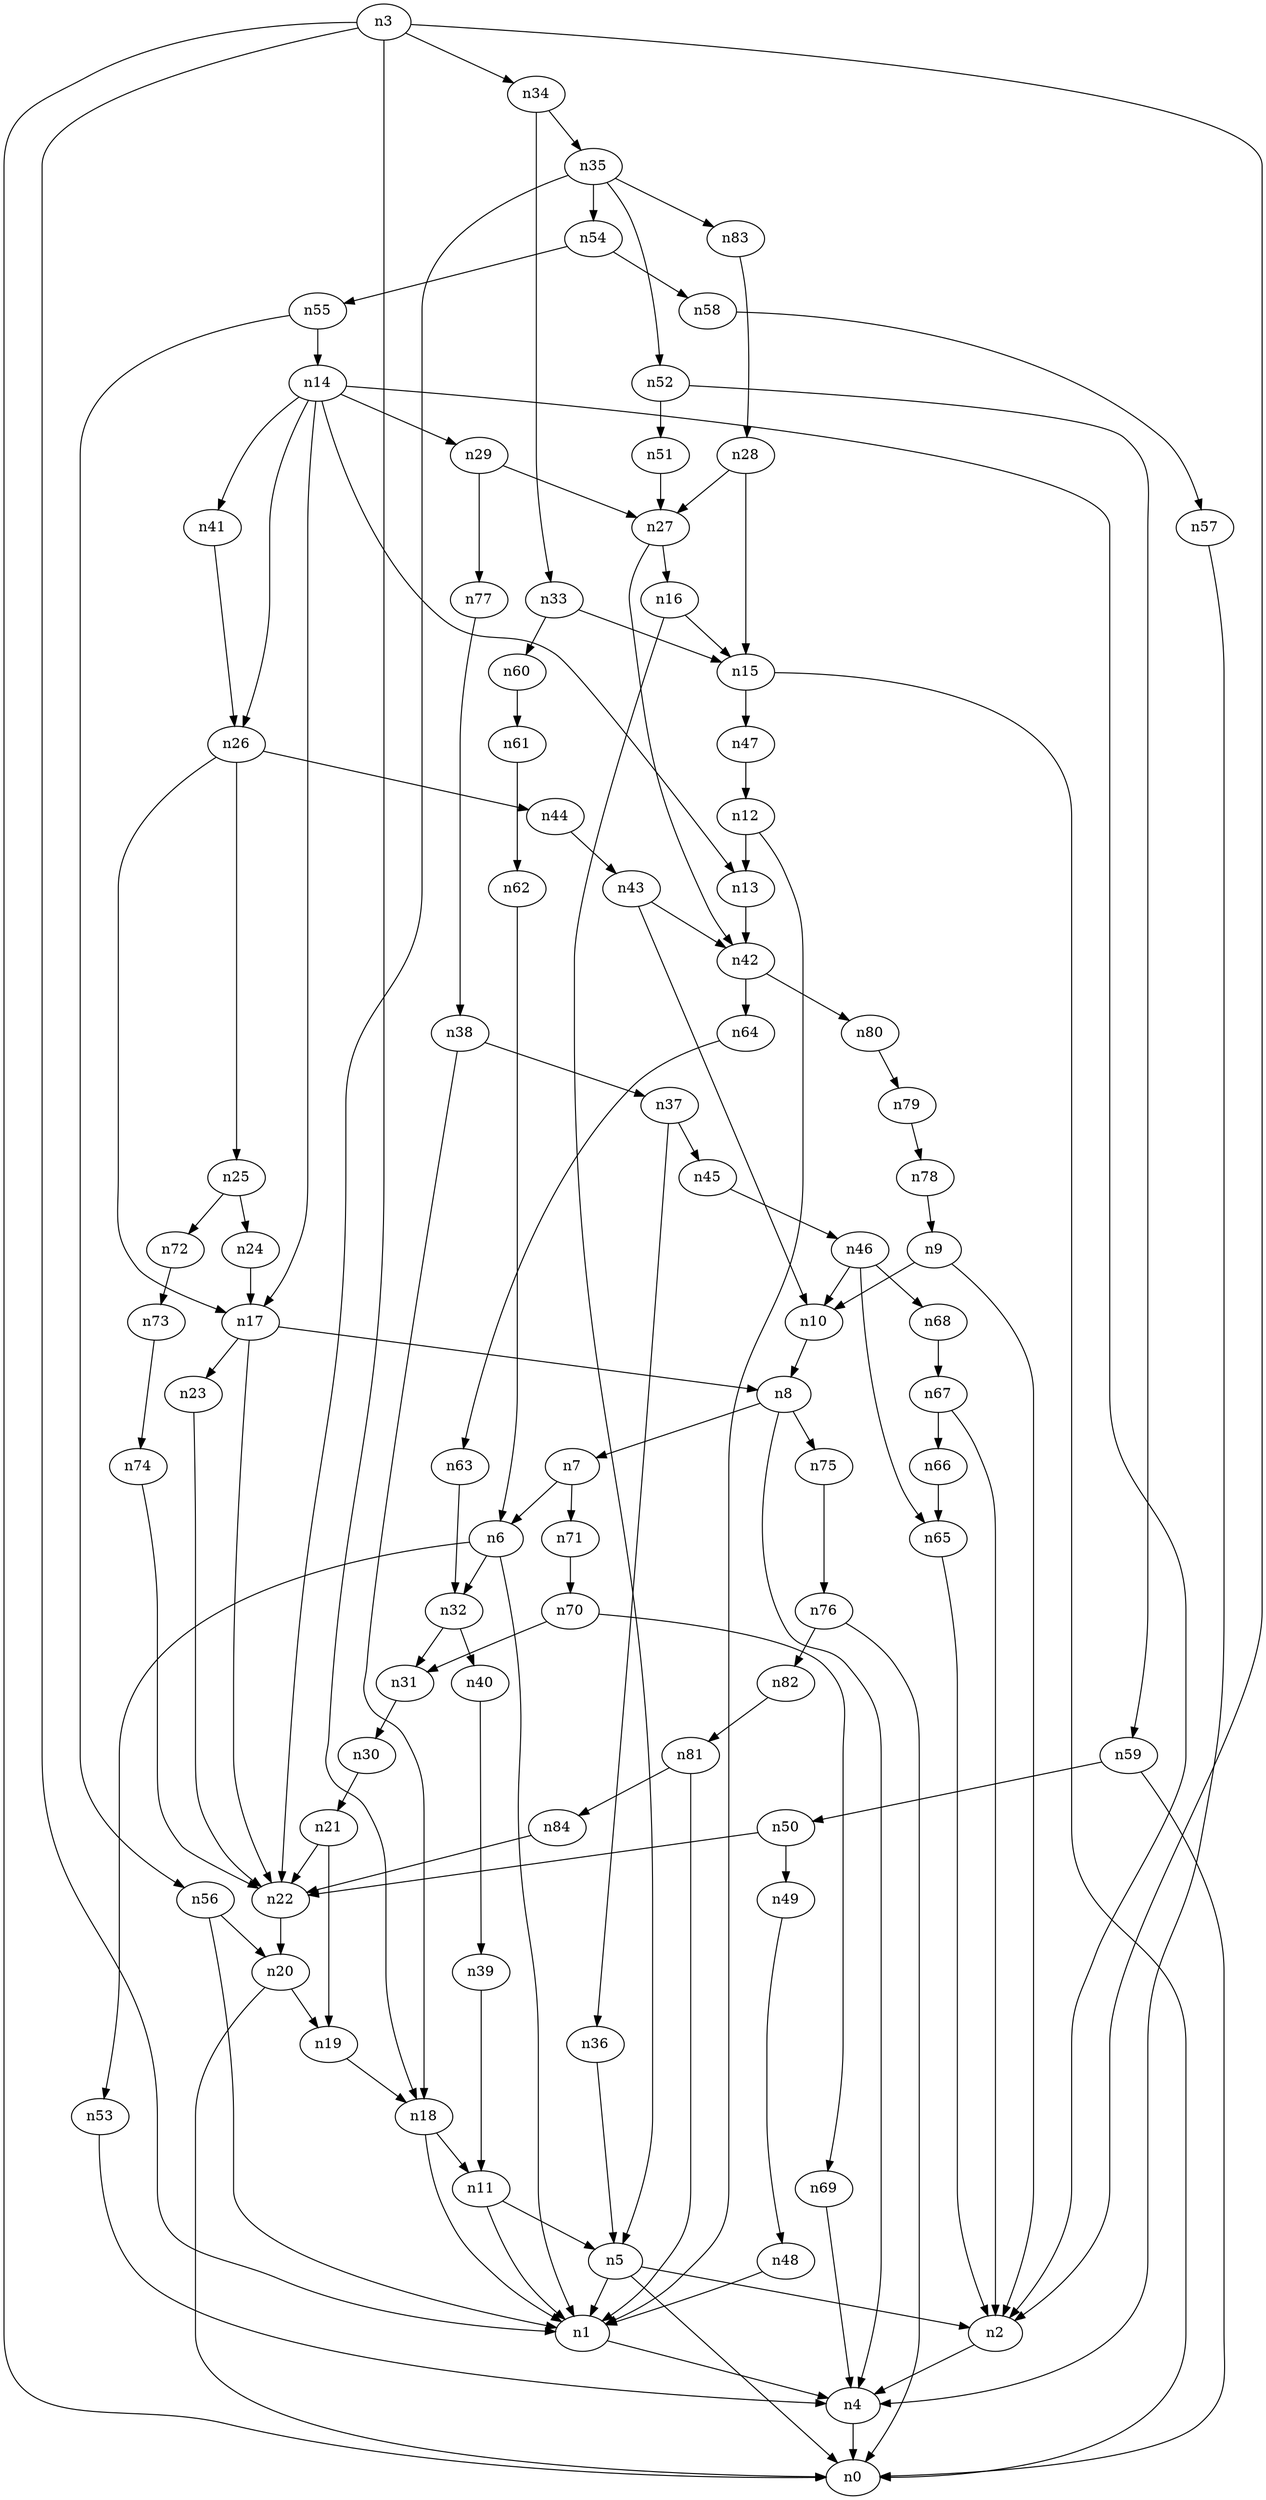 digraph G {
	n1 -> n4	 [_graphml_id=e4];
	n2 -> n4	 [_graphml_id=e7];
	n3 -> n0	 [_graphml_id=e0];
	n3 -> n1	 [_graphml_id=e3];
	n3 -> n2	 [_graphml_id=e6];
	n3 -> n18	 [_graphml_id=e65];
	n3 -> n34	 [_graphml_id=e53];
	n4 -> n0	 [_graphml_id=e1];
	n5 -> n0	 [_graphml_id=e2];
	n5 -> n1	 [_graphml_id=e5];
	n5 -> n2	 [_graphml_id=e8];
	n6 -> n1	 [_graphml_id=e9];
	n6 -> n32	 [_graphml_id=e50];
	n6 -> n53	 [_graphml_id=e83];
	n7 -> n6	 [_graphml_id=e10];
	n7 -> n71	 [_graphml_id=e113];
	n8 -> n4	 [_graphml_id=e12];
	n8 -> n7	 [_graphml_id=e11];
	n8 -> n75	 [_graphml_id=e120];
	n9 -> n2	 [_graphml_id=e13];
	n9 -> n10	 [_graphml_id=e14];
	n10 -> n8	 [_graphml_id=e15];
	n11 -> n1	 [_graphml_id=e16];
	n11 -> n5	 [_graphml_id=e17];
	n12 -> n1	 [_graphml_id=e18];
	n12 -> n13	 [_graphml_id=e19];
	n13 -> n42	 [_graphml_id=e66];
	n14 -> n2	 [_graphml_id=e21];
	n14 -> n13	 [_graphml_id=e20];
	n14 -> n17	 [_graphml_id=e25];
	n14 -> n26	 [_graphml_id=e40];
	n14 -> n29	 [_graphml_id=e45];
	n14 -> n41	 [_graphml_id=e64];
	n15 -> n0	 [_graphml_id=e22];
	n15 -> n47	 [_graphml_id=e73];
	n16 -> n5	 [_graphml_id=e24];
	n16 -> n15	 [_graphml_id=e23];
	n17 -> n8	 [_graphml_id=e26];
	n17 -> n22	 [_graphml_id=e85];
	n17 -> n23	 [_graphml_id=e34];
	n18 -> n1	 [_graphml_id=e27];
	n18 -> n11	 [_graphml_id=e36];
	n19 -> n18	 [_graphml_id=e28];
	n20 -> n0	 [_graphml_id=e30];
	n20 -> n19	 [_graphml_id=e29];
	n21 -> n19	 [_graphml_id=e31];
	n21 -> n22	 [_graphml_id=e32];
	n22 -> n20	 [_graphml_id=e33];
	n23 -> n22	 [_graphml_id=e35];
	n24 -> n17	 [_graphml_id=e37];
	n25 -> n24	 [_graphml_id=e38];
	n25 -> n72	 [_graphml_id=e116];
	n26 -> n17	 [_graphml_id=e46];
	n26 -> n25	 [_graphml_id=e39];
	n26 -> n44	 [_graphml_id=e69];
	n27 -> n16	 [_graphml_id=e41];
	n27 -> n42	 [_graphml_id=e135];
	n28 -> n15	 [_graphml_id=e43];
	n28 -> n27	 [_graphml_id=e42];
	n29 -> n27	 [_graphml_id=e44];
	n29 -> n77	 [_graphml_id=e123];
	n30 -> n21	 [_graphml_id=e47];
	n31 -> n30	 [_graphml_id=e48];
	n32 -> n31	 [_graphml_id=e49];
	n32 -> n40	 [_graphml_id=e62];
	n33 -> n15	 [_graphml_id=e51];
	n33 -> n60	 [_graphml_id=e96];
	n34 -> n33	 [_graphml_id=e52];
	n34 -> n35	 [_graphml_id=e55];
	n35 -> n22	 [_graphml_id=e54];
	n35 -> n52	 [_graphml_id=e82];
	n35 -> n54	 [_graphml_id=e86];
	n35 -> n83	 [_graphml_id=e134];
	n36 -> n5	 [_graphml_id=e56];
	n37 -> n36	 [_graphml_id=e57];
	n37 -> n45	 [_graphml_id=e70];
	n38 -> n18	 [_graphml_id=e59];
	n38 -> n37	 [_graphml_id=e58];
	n39 -> n11	 [_graphml_id=e60];
	n40 -> n39	 [_graphml_id=e61];
	n41 -> n26	 [_graphml_id=e63];
	n42 -> n64	 [_graphml_id=e102];
	n42 -> n80	 [_graphml_id=e129];
	n43 -> n10	 [_graphml_id=e75];
	n43 -> n42	 [_graphml_id=e67];
	n44 -> n43	 [_graphml_id=e68];
	n45 -> n46	 [_graphml_id=e71];
	n46 -> n10	 [_graphml_id=e72];
	n46 -> n65	 [_graphml_id=e104];
	n46 -> n68	 [_graphml_id=e109];
	n47 -> n12	 [_graphml_id=e74];
	n48 -> n1	 [_graphml_id=e76];
	n49 -> n48	 [_graphml_id=e77];
	n50 -> n22	 [_graphml_id=e79];
	n50 -> n49	 [_graphml_id=e78];
	n51 -> n27	 [_graphml_id=e80];
	n52 -> n51	 [_graphml_id=e81];
	n52 -> n59	 [_graphml_id=e105];
	n53 -> n4	 [_graphml_id=e84];
	n54 -> n55	 [_graphml_id=e87];
	n54 -> n58	 [_graphml_id=e92];
	n55 -> n14	 [_graphml_id=e95];
	n55 -> n56	 [_graphml_id=e88];
	n56 -> n1	 [_graphml_id=e125];
	n56 -> n20	 [_graphml_id=e89];
	n57 -> n4	 [_graphml_id=e90];
	n58 -> n57	 [_graphml_id=e91];
	n59 -> n0	 [_graphml_id=e94];
	n59 -> n50	 [_graphml_id=e93];
	n60 -> n61	 [_graphml_id=e97];
	n61 -> n62	 [_graphml_id=e98];
	n62 -> n6	 [_graphml_id=e99];
	n63 -> n32	 [_graphml_id=e100];
	n64 -> n63	 [_graphml_id=e101];
	n65 -> n2	 [_graphml_id=e103];
	n66 -> n65	 [_graphml_id=e106];
	n67 -> n2	 [_graphml_id=e115];
	n67 -> n66	 [_graphml_id=e107];
	n68 -> n67	 [_graphml_id=e108];
	n69 -> n4	 [_graphml_id=e110];
	n70 -> n31	 [_graphml_id=e112];
	n70 -> n69	 [_graphml_id=e111];
	n71 -> n70	 [_graphml_id=e114];
	n72 -> n73	 [_graphml_id=e117];
	n73 -> n74	 [_graphml_id=e118];
	n74 -> n22	 [_graphml_id=e119];
	n75 -> n76	 [_graphml_id=e121];
	n76 -> n0	 [_graphml_id=e122];
	n76 -> n82	 [_graphml_id=e132];
	n77 -> n38	 [_graphml_id=e124];
	n78 -> n9	 [_graphml_id=e126];
	n79 -> n78	 [_graphml_id=e127];
	n80 -> n79	 [_graphml_id=e128];
	n81 -> n1	 [_graphml_id=e130];
	n81 -> n84	 [_graphml_id=e136];
	n82 -> n81	 [_graphml_id=e131];
	n83 -> n28	 [_graphml_id=e133];
	n84 -> n22	 [_graphml_id=e137];
}
